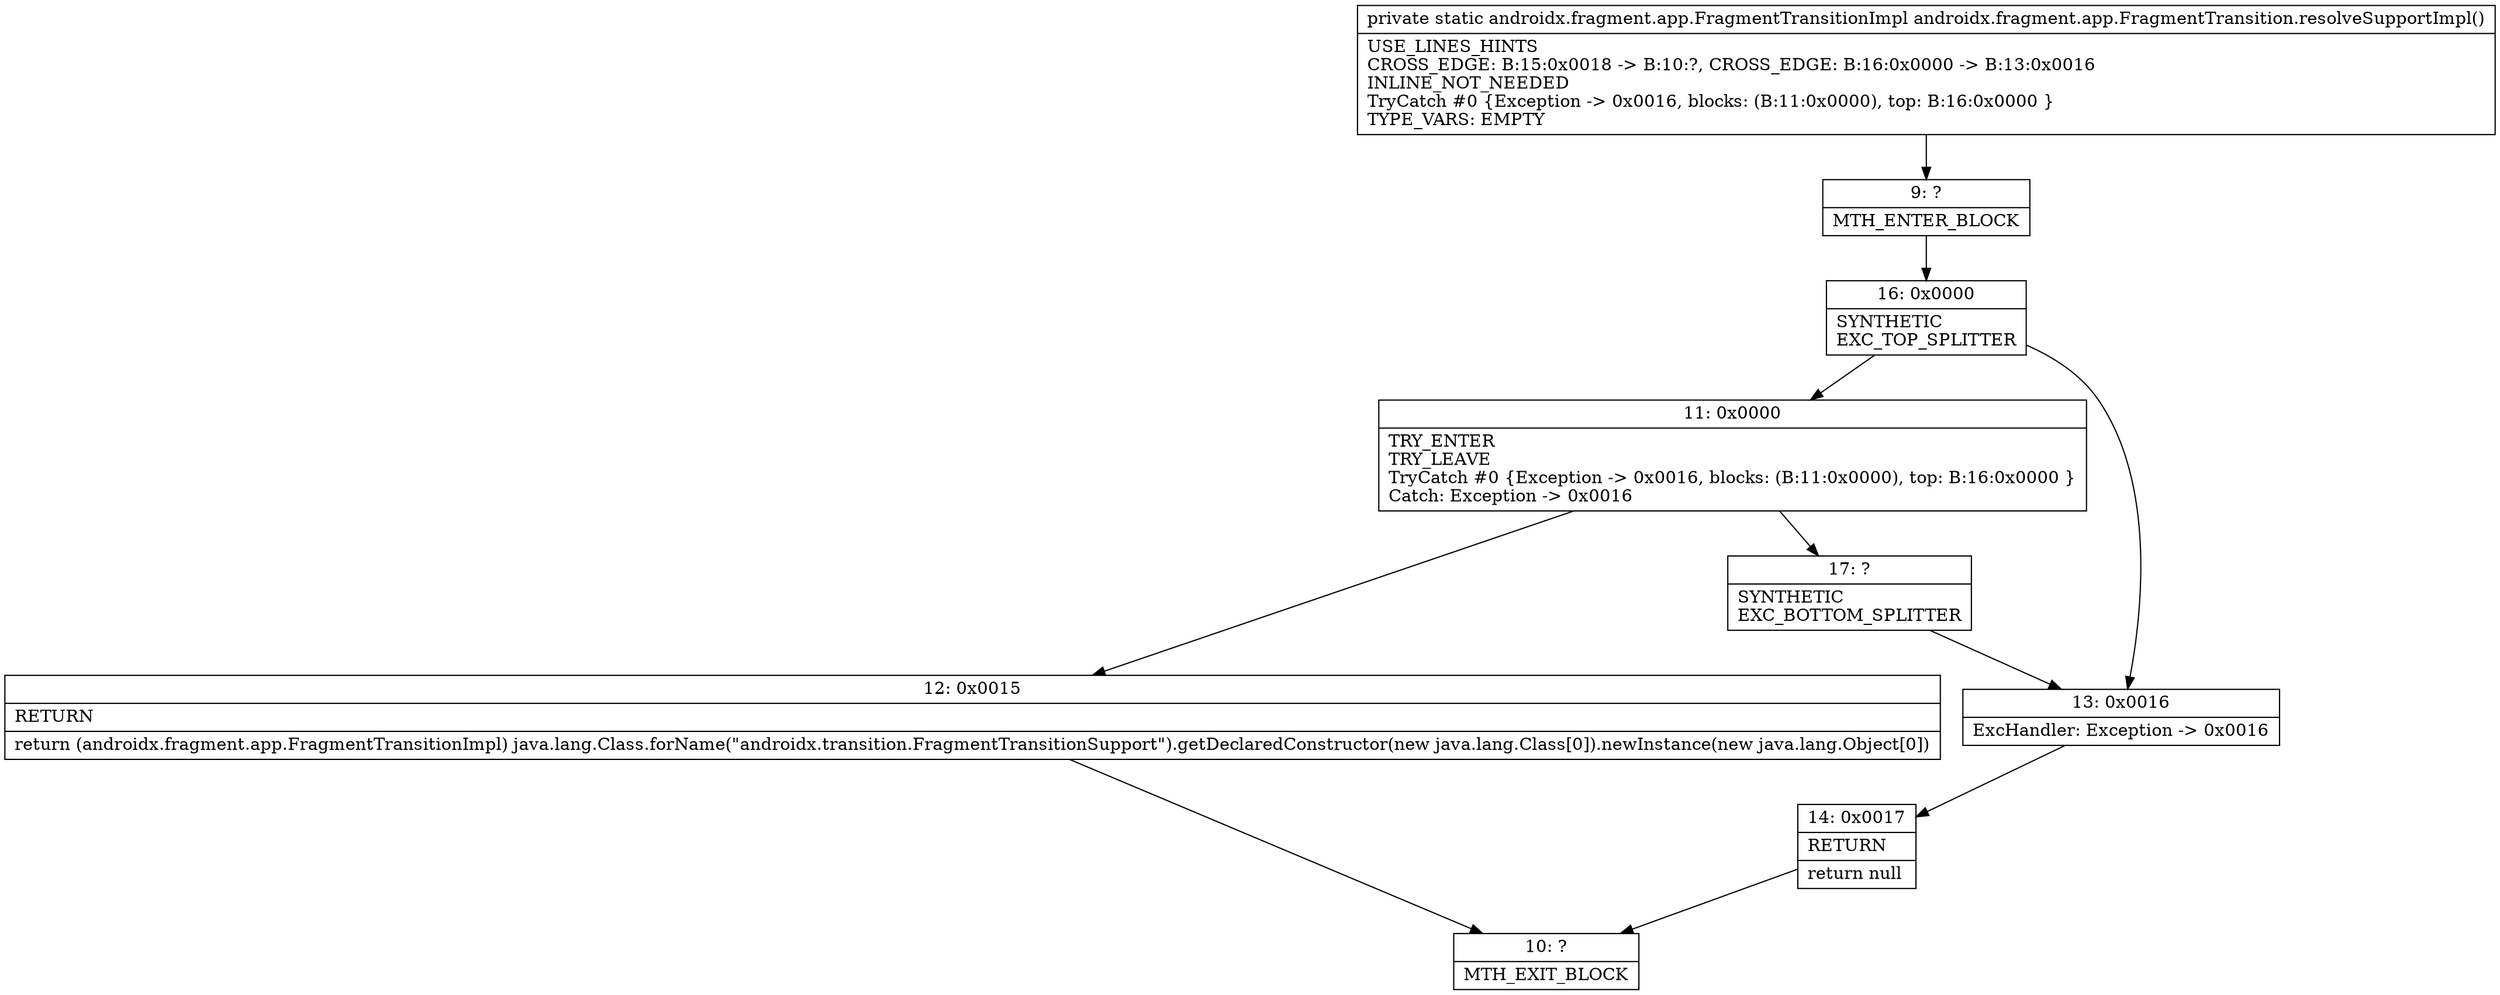 digraph "CFG forandroidx.fragment.app.FragmentTransition.resolveSupportImpl()Landroidx\/fragment\/app\/FragmentTransitionImpl;" {
Node_9 [shape=record,label="{9\:\ ?|MTH_ENTER_BLOCK\l}"];
Node_16 [shape=record,label="{16\:\ 0x0000|SYNTHETIC\lEXC_TOP_SPLITTER\l}"];
Node_11 [shape=record,label="{11\:\ 0x0000|TRY_ENTER\lTRY_LEAVE\lTryCatch #0 \{Exception \-\> 0x0016, blocks: (B:11:0x0000), top: B:16:0x0000 \}\lCatch: Exception \-\> 0x0016\l}"];
Node_12 [shape=record,label="{12\:\ 0x0015|RETURN\l|return (androidx.fragment.app.FragmentTransitionImpl) java.lang.Class.forName(\"androidx.transition.FragmentTransitionSupport\").getDeclaredConstructor(new java.lang.Class[0]).newInstance(new java.lang.Object[0])\l}"];
Node_10 [shape=record,label="{10\:\ ?|MTH_EXIT_BLOCK\l}"];
Node_17 [shape=record,label="{17\:\ ?|SYNTHETIC\lEXC_BOTTOM_SPLITTER\l}"];
Node_13 [shape=record,label="{13\:\ 0x0016|ExcHandler: Exception \-\> 0x0016\l}"];
Node_14 [shape=record,label="{14\:\ 0x0017|RETURN\l|return null\l}"];
MethodNode[shape=record,label="{private static androidx.fragment.app.FragmentTransitionImpl androidx.fragment.app.FragmentTransition.resolveSupportImpl()  | USE_LINES_HINTS\lCROSS_EDGE: B:15:0x0018 \-\> B:10:?, CROSS_EDGE: B:16:0x0000 \-\> B:13:0x0016\lINLINE_NOT_NEEDED\lTryCatch #0 \{Exception \-\> 0x0016, blocks: (B:11:0x0000), top: B:16:0x0000 \}\lTYPE_VARS: EMPTY\l}"];
MethodNode -> Node_9;Node_9 -> Node_16;
Node_16 -> Node_11;
Node_16 -> Node_13;
Node_11 -> Node_12;
Node_11 -> Node_17;
Node_12 -> Node_10;
Node_17 -> Node_13;
Node_13 -> Node_14;
Node_14 -> Node_10;
}

